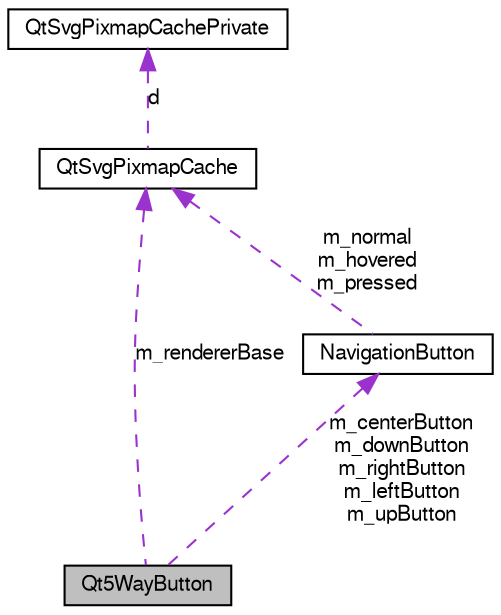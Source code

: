digraph G
{
  edge [fontname="FreeSans",fontsize="10",labelfontname="FreeSans",labelfontsize="10"];
  node [fontname="FreeSans",fontsize="10",shape=record];
  Node1 [label="Qt5WayButton",height=0.2,width=0.4,color="black", fillcolor="grey75", style="filled" fontcolor="black"];
  Node2 -> Node1 [dir=back,color="darkorchid3",fontsize="10",style="dashed",label="m_centerButton\nm_downButton\nm_rightButton\nm_leftButton\nm_upButton",fontname="FreeSans"];
  Node2 [label="NavigationButton",height=0.2,width=0.4,color="black", fillcolor="white", style="filled",URL="$classNavigationButton.html",tooltip="Private helper class which is used for the region and events of the Buttons."];
  Node3 -> Node2 [dir=back,color="darkorchid3",fontsize="10",style="dashed",label="m_normal\nm_hovered\nm_pressed",fontname="FreeSans"];
  Node3 [label="QtSvgPixmapCache",height=0.2,width=0.4,color="black", fillcolor="white", style="filled",URL="$classQtSvgPixmapCache.html"];
  Node4 -> Node3 [dir=back,color="darkorchid3",fontsize="10",style="dashed",label="d",fontname="FreeSans"];
  Node4 [label="QtSvgPixmapCachePrivate",height=0.2,width=0.4,color="black", fillcolor="white", style="filled",URL="$classQtSvgPixmapCachePrivate.html"];
  Node3 -> Node1 [dir=back,color="darkorchid3",fontsize="10",style="dashed",label="m_rendererBase",fontname="FreeSans"];
}

